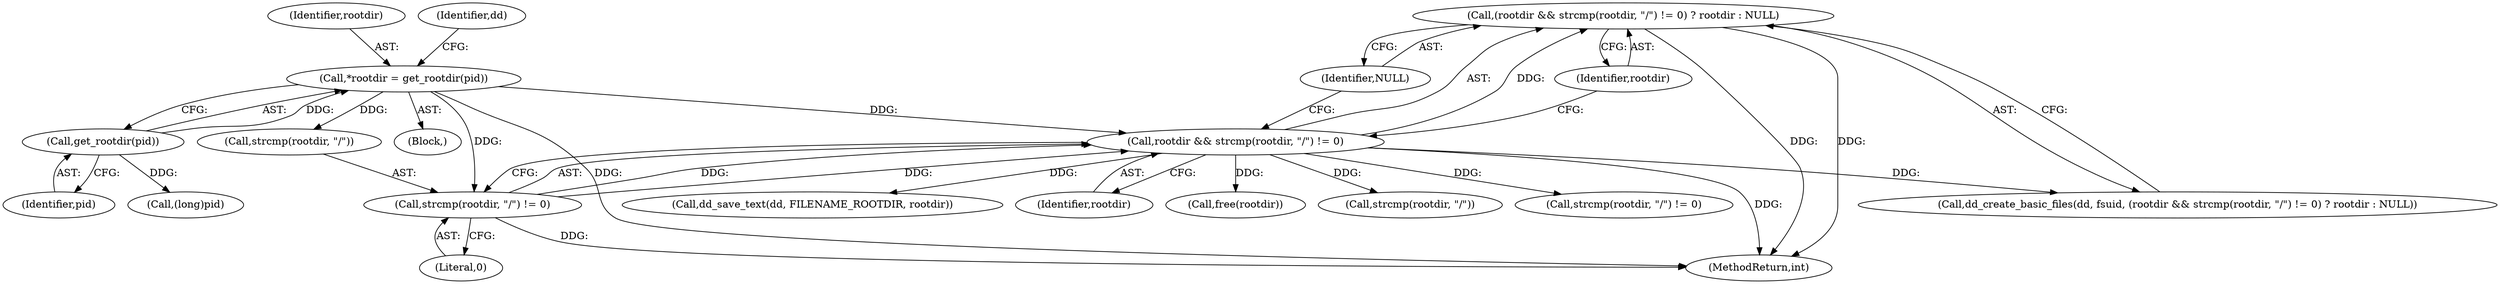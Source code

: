 digraph "0_abrt_80408e9e24a1c10f85fd969e1853e0f192157f92_0@pointer" {
"1000633" [label="(Call,(rootdir && strcmp(rootdir, \"/\") != 0) ? rootdir : NULL)"];
"1000634" [label="(Call,rootdir && strcmp(rootdir, \"/\") != 0)"];
"1000626" [label="(Call,*rootdir = get_rootdir(pid))"];
"1000628" [label="(Call,get_rootdir(pid))"];
"1000636" [label="(Call,strcmp(rootdir, \"/\") != 0)"];
"1000636" [label="(Call,strcmp(rootdir, \"/\") != 0)"];
"1000627" [label="(Identifier,rootdir)"];
"1000641" [label="(Identifier,rootdir)"];
"1000642" [label="(Identifier,NULL)"];
"1000631" [label="(Identifier,dd)"];
"1000640" [label="(Literal,0)"];
"1000630" [label="(Call,dd_create_basic_files(dd, fsuid, (rootdir && strcmp(rootdir, \"/\") != 0) ? rootdir : NULL))"];
"1000801" [label="(Call,dd_save_text(dd, FILENAME_ROOTDIR, rootdir))"];
"1000635" [label="(Identifier,rootdir)"];
"1000650" [label="(Call,(long)pid)"];
"1000637" [label="(Call,strcmp(rootdir, \"/\"))"];
"1000634" [label="(Call,rootdir && strcmp(rootdir, \"/\") != 0)"];
"1001180" [label="(MethodReturn,int)"];
"1000626" [label="(Call,*rootdir = get_rootdir(pid))"];
"1001112" [label="(Call,free(rootdir))"];
"1000633" [label="(Call,(rootdir && strcmp(rootdir, \"/\") != 0) ? rootdir : NULL)"];
"1000624" [label="(Block,)"];
"1000628" [label="(Call,get_rootdir(pid))"];
"1000629" [label="(Identifier,pid)"];
"1000797" [label="(Call,strcmp(rootdir, \"/\"))"];
"1000796" [label="(Call,strcmp(rootdir, \"/\") != 0)"];
"1000633" -> "1000630"  [label="AST: "];
"1000633" -> "1000641"  [label="CFG: "];
"1000633" -> "1000642"  [label="CFG: "];
"1000634" -> "1000633"  [label="AST: "];
"1000641" -> "1000633"  [label="AST: "];
"1000642" -> "1000633"  [label="AST: "];
"1000630" -> "1000633"  [label="CFG: "];
"1000633" -> "1001180"  [label="DDG: "];
"1000633" -> "1001180"  [label="DDG: "];
"1000634" -> "1000633"  [label="DDG: "];
"1000634" -> "1000635"  [label="CFG: "];
"1000634" -> "1000636"  [label="CFG: "];
"1000635" -> "1000634"  [label="AST: "];
"1000636" -> "1000634"  [label="AST: "];
"1000641" -> "1000634"  [label="CFG: "];
"1000642" -> "1000634"  [label="CFG: "];
"1000634" -> "1001180"  [label="DDG: "];
"1000634" -> "1000630"  [label="DDG: "];
"1000626" -> "1000634"  [label="DDG: "];
"1000636" -> "1000634"  [label="DDG: "];
"1000636" -> "1000634"  [label="DDG: "];
"1000634" -> "1000796"  [label="DDG: "];
"1000634" -> "1000797"  [label="DDG: "];
"1000634" -> "1000801"  [label="DDG: "];
"1000634" -> "1001112"  [label="DDG: "];
"1000626" -> "1000624"  [label="AST: "];
"1000626" -> "1000628"  [label="CFG: "];
"1000627" -> "1000626"  [label="AST: "];
"1000628" -> "1000626"  [label="AST: "];
"1000631" -> "1000626"  [label="CFG: "];
"1000626" -> "1001180"  [label="DDG: "];
"1000628" -> "1000626"  [label="DDG: "];
"1000626" -> "1000636"  [label="DDG: "];
"1000626" -> "1000637"  [label="DDG: "];
"1000628" -> "1000629"  [label="CFG: "];
"1000629" -> "1000628"  [label="AST: "];
"1000628" -> "1000650"  [label="DDG: "];
"1000636" -> "1000640"  [label="CFG: "];
"1000637" -> "1000636"  [label="AST: "];
"1000640" -> "1000636"  [label="AST: "];
"1000636" -> "1001180"  [label="DDG: "];
}
